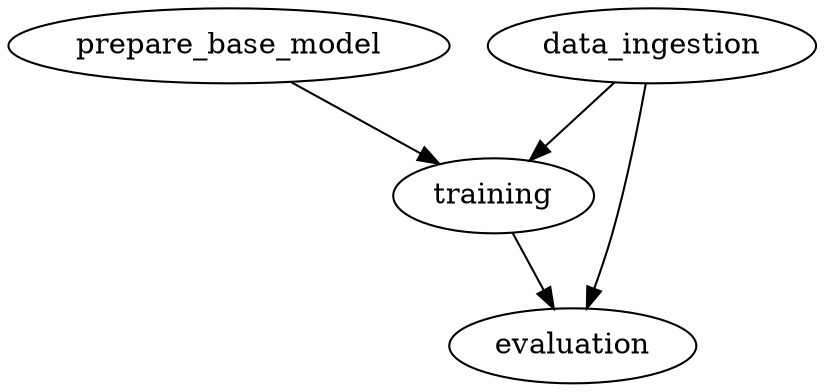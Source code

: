 strict digraph {
"data_ingestion";
"prepare_base_model";
"training";
"evaluation";
"data_ingestion" -> "training";
"data_ingestion" -> "evaluation";
"prepare_base_model" -> "training";
"training" -> "evaluation";
}

